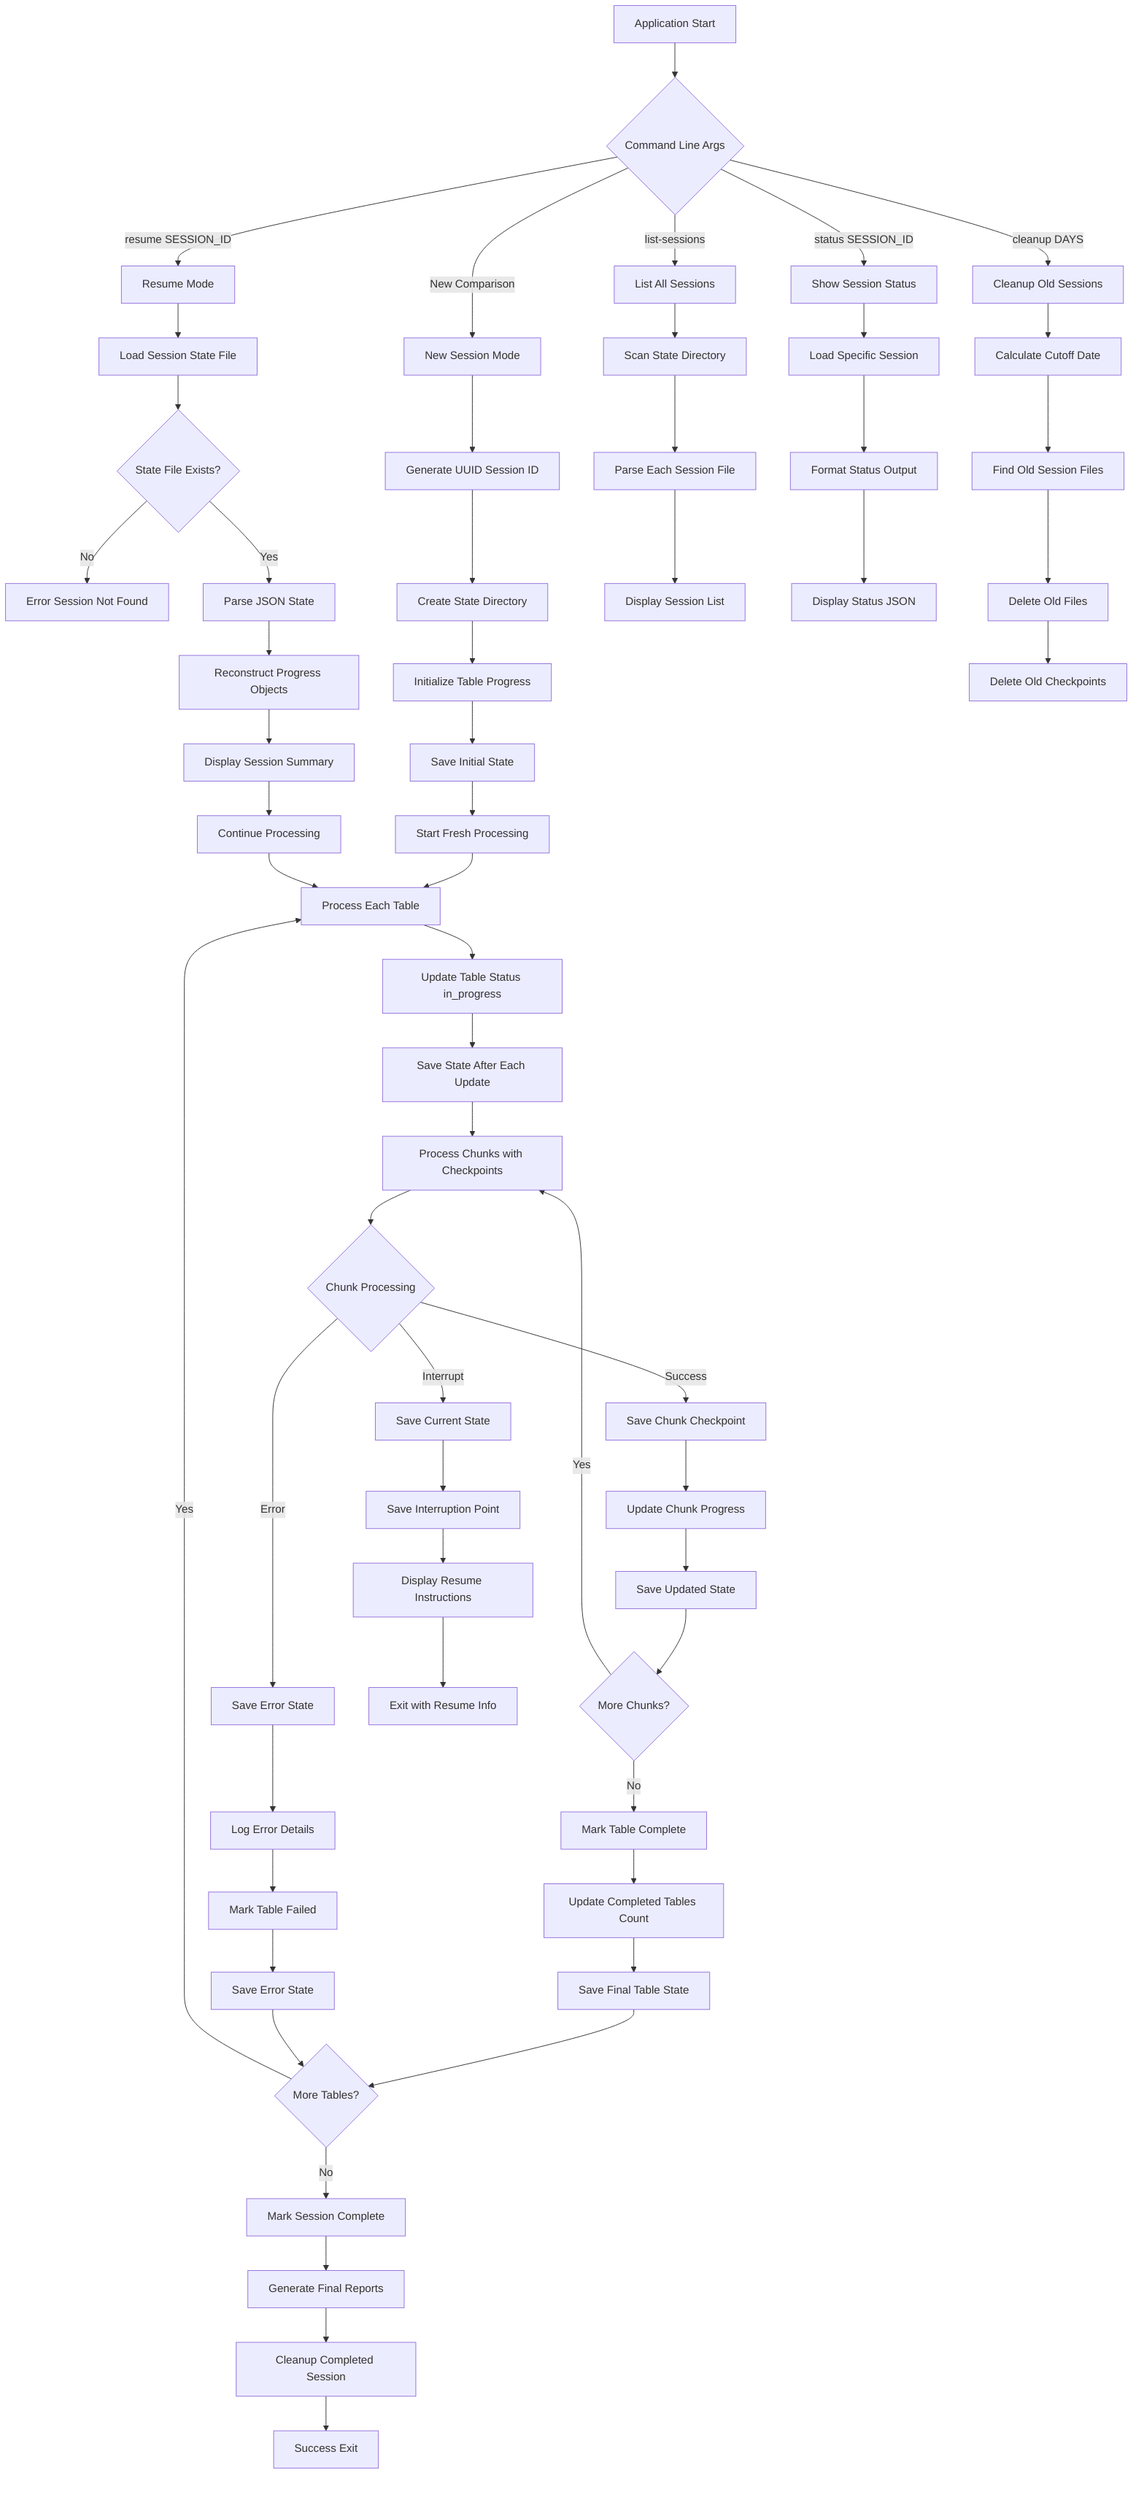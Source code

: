 flowchart TD
    A[Application Start] --> B{Command Line Args}
    
    B -->|resume SESSION_ID| C[Resume Mode]
    B -->|list-sessions| D[List All Sessions]
    B -->|status SESSION_ID| E[Show Session Status]
    B -->|cleanup DAYS| F[Cleanup Old Sessions]
    B -->|New Comparison| G[New Session Mode]
    
    C --> H[Load Session State File]
    H --> I{State File Exists?}
    I -->|No| J[Error Session Not Found]
    I -->|Yes| K[Parse JSON State]
    K --> L[Reconstruct Progress Objects]
    L --> M[Display Session Summary]
    M --> N[Continue Processing]
    
    G --> O[Generate UUID Session ID]
    O --> P[Create State Directory]
    P --> Q[Initialize Table Progress]
    Q --> R[Save Initial State]
    R --> S[Start Fresh Processing]
    
    S --> T[Process Each Table]
    N --> T
    T --> U[Update Table Status in_progress]
    U --> V[Save State After Each Update]
    
    V --> W[Process Chunks with Checkpoints]
    W --> X{Chunk Processing}
    
    X -->|Success| Y[Save Chunk Checkpoint]
    X -->|Error| Z[Save Error State]
    X -->|Interrupt| AA[Save Current State]
    
    Y --> BB[Update Chunk Progress]
    BB --> CC[Save Updated State]
    CC --> DD{More Chunks?}
    
    DD -->|Yes| W
    DD -->|No| EE[Mark Table Complete]
    
    EE --> FF[Update Completed Tables Count]
    FF --> GG[Save Final Table State]
    GG --> HH{More Tables?}
    
    HH -->|Yes| T
    HH -->|No| II[Mark Session Complete]
    
    Z --> JJ[Log Error Details]
    JJ --> KK[Mark Table Failed]
    KK --> LL[Save Error State]
    LL --> HH
    
    AA --> MM[Save Interruption Point]
    MM --> NN[Display Resume Instructions]
    NN --> OO[Exit with Resume Info]
    
    II --> PP[Generate Final Reports]
    PP --> QQ[Cleanup Completed Session]
    QQ --> RR[Success Exit]
    
    D --> SS[Scan State Directory]
    SS --> TT[Parse Each Session File]
    TT --> UU[Display Session List]
    
    E --> VV[Load Specific Session]
    VV --> WW[Format Status Output]
    WW --> XX[Display Status JSON]
    
    F --> YY[Calculate Cutoff Date]
    YY --> ZZ[Find Old Session Files]
    ZZ --> AAA[Delete Old Files]
    AAA --> BBB[Delete Old Checkpoints]